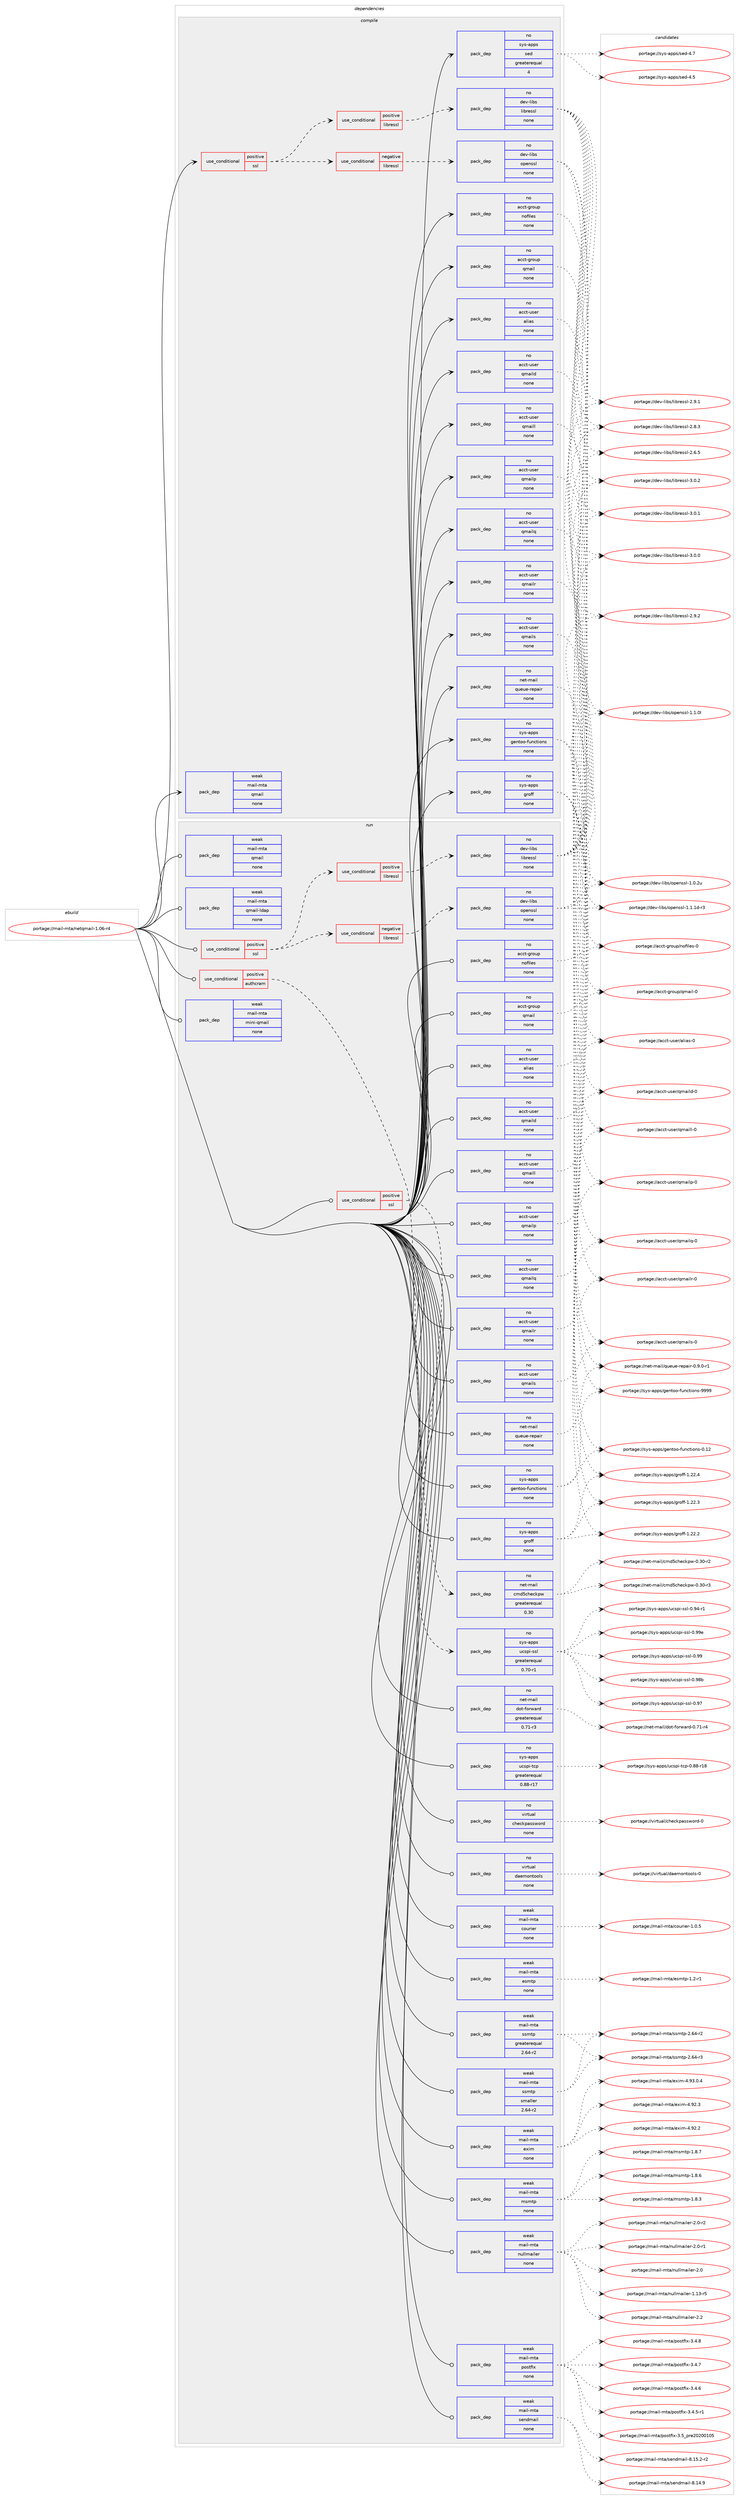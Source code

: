 digraph prolog {

# *************
# Graph options
# *************

newrank=true;
concentrate=true;
compound=true;
graph [rankdir=LR,fontname=Helvetica,fontsize=10,ranksep=1.5];#, ranksep=2.5, nodesep=0.2];
edge  [arrowhead=vee];
node  [fontname=Helvetica,fontsize=10];

# **********
# The ebuild
# **********

subgraph cluster_leftcol {
color=gray;
label=<<i>ebuild</i>>;
id [label="portage://mail-mta/netqmail-1.06-r4", color=red, width=4, href="../mail-mta/netqmail-1.06-r4.svg"];
}

# ****************
# The dependencies
# ****************

subgraph cluster_midcol {
color=gray;
label=<<i>dependencies</i>>;
subgraph cluster_compile {
fillcolor="#eeeeee";
style=filled;
label=<<i>compile</i>>;
subgraph cond52946 {
dependency231945 [label=<<TABLE BORDER="0" CELLBORDER="1" CELLSPACING="0" CELLPADDING="4"><TR><TD ROWSPAN="3" CELLPADDING="10">use_conditional</TD></TR><TR><TD>positive</TD></TR><TR><TD>ssl</TD></TR></TABLE>>, shape=none, color=red];
subgraph cond52947 {
dependency231946 [label=<<TABLE BORDER="0" CELLBORDER="1" CELLSPACING="0" CELLPADDING="4"><TR><TD ROWSPAN="3" CELLPADDING="10">use_conditional</TD></TR><TR><TD>negative</TD></TR><TR><TD>libressl</TD></TR></TABLE>>, shape=none, color=red];
subgraph pack175448 {
dependency231947 [label=<<TABLE BORDER="0" CELLBORDER="1" CELLSPACING="0" CELLPADDING="4" WIDTH="220"><TR><TD ROWSPAN="6" CELLPADDING="30">pack_dep</TD></TR><TR><TD WIDTH="110">no</TD></TR><TR><TD>dev-libs</TD></TR><TR><TD>openssl</TD></TR><TR><TD>none</TD></TR><TR><TD></TD></TR></TABLE>>, shape=none, color=blue];
}
dependency231946:e -> dependency231947:w [weight=20,style="dashed",arrowhead="vee"];
}
dependency231945:e -> dependency231946:w [weight=20,style="dashed",arrowhead="vee"];
subgraph cond52948 {
dependency231948 [label=<<TABLE BORDER="0" CELLBORDER="1" CELLSPACING="0" CELLPADDING="4"><TR><TD ROWSPAN="3" CELLPADDING="10">use_conditional</TD></TR><TR><TD>positive</TD></TR><TR><TD>libressl</TD></TR></TABLE>>, shape=none, color=red];
subgraph pack175449 {
dependency231949 [label=<<TABLE BORDER="0" CELLBORDER="1" CELLSPACING="0" CELLPADDING="4" WIDTH="220"><TR><TD ROWSPAN="6" CELLPADDING="30">pack_dep</TD></TR><TR><TD WIDTH="110">no</TD></TR><TR><TD>dev-libs</TD></TR><TR><TD>libressl</TD></TR><TR><TD>none</TD></TR><TR><TD></TD></TR></TABLE>>, shape=none, color=blue];
}
dependency231948:e -> dependency231949:w [weight=20,style="dashed",arrowhead="vee"];
}
dependency231945:e -> dependency231948:w [weight=20,style="dashed",arrowhead="vee"];
}
id:e -> dependency231945:w [weight=20,style="solid",arrowhead="vee"];
subgraph pack175450 {
dependency231950 [label=<<TABLE BORDER="0" CELLBORDER="1" CELLSPACING="0" CELLPADDING="4" WIDTH="220"><TR><TD ROWSPAN="6" CELLPADDING="30">pack_dep</TD></TR><TR><TD WIDTH="110">no</TD></TR><TR><TD>acct-group</TD></TR><TR><TD>nofiles</TD></TR><TR><TD>none</TD></TR><TR><TD></TD></TR></TABLE>>, shape=none, color=blue];
}
id:e -> dependency231950:w [weight=20,style="solid",arrowhead="vee"];
subgraph pack175451 {
dependency231951 [label=<<TABLE BORDER="0" CELLBORDER="1" CELLSPACING="0" CELLPADDING="4" WIDTH="220"><TR><TD ROWSPAN="6" CELLPADDING="30">pack_dep</TD></TR><TR><TD WIDTH="110">no</TD></TR><TR><TD>acct-group</TD></TR><TR><TD>qmail</TD></TR><TR><TD>none</TD></TR><TR><TD></TD></TR></TABLE>>, shape=none, color=blue];
}
id:e -> dependency231951:w [weight=20,style="solid",arrowhead="vee"];
subgraph pack175452 {
dependency231952 [label=<<TABLE BORDER="0" CELLBORDER="1" CELLSPACING="0" CELLPADDING="4" WIDTH="220"><TR><TD ROWSPAN="6" CELLPADDING="30">pack_dep</TD></TR><TR><TD WIDTH="110">no</TD></TR><TR><TD>acct-user</TD></TR><TR><TD>alias</TD></TR><TR><TD>none</TD></TR><TR><TD></TD></TR></TABLE>>, shape=none, color=blue];
}
id:e -> dependency231952:w [weight=20,style="solid",arrowhead="vee"];
subgraph pack175453 {
dependency231953 [label=<<TABLE BORDER="0" CELLBORDER="1" CELLSPACING="0" CELLPADDING="4" WIDTH="220"><TR><TD ROWSPAN="6" CELLPADDING="30">pack_dep</TD></TR><TR><TD WIDTH="110">no</TD></TR><TR><TD>acct-user</TD></TR><TR><TD>qmaild</TD></TR><TR><TD>none</TD></TR><TR><TD></TD></TR></TABLE>>, shape=none, color=blue];
}
id:e -> dependency231953:w [weight=20,style="solid",arrowhead="vee"];
subgraph pack175454 {
dependency231954 [label=<<TABLE BORDER="0" CELLBORDER="1" CELLSPACING="0" CELLPADDING="4" WIDTH="220"><TR><TD ROWSPAN="6" CELLPADDING="30">pack_dep</TD></TR><TR><TD WIDTH="110">no</TD></TR><TR><TD>acct-user</TD></TR><TR><TD>qmaill</TD></TR><TR><TD>none</TD></TR><TR><TD></TD></TR></TABLE>>, shape=none, color=blue];
}
id:e -> dependency231954:w [weight=20,style="solid",arrowhead="vee"];
subgraph pack175455 {
dependency231955 [label=<<TABLE BORDER="0" CELLBORDER="1" CELLSPACING="0" CELLPADDING="4" WIDTH="220"><TR><TD ROWSPAN="6" CELLPADDING="30">pack_dep</TD></TR><TR><TD WIDTH="110">no</TD></TR><TR><TD>acct-user</TD></TR><TR><TD>qmailp</TD></TR><TR><TD>none</TD></TR><TR><TD></TD></TR></TABLE>>, shape=none, color=blue];
}
id:e -> dependency231955:w [weight=20,style="solid",arrowhead="vee"];
subgraph pack175456 {
dependency231956 [label=<<TABLE BORDER="0" CELLBORDER="1" CELLSPACING="0" CELLPADDING="4" WIDTH="220"><TR><TD ROWSPAN="6" CELLPADDING="30">pack_dep</TD></TR><TR><TD WIDTH="110">no</TD></TR><TR><TD>acct-user</TD></TR><TR><TD>qmailq</TD></TR><TR><TD>none</TD></TR><TR><TD></TD></TR></TABLE>>, shape=none, color=blue];
}
id:e -> dependency231956:w [weight=20,style="solid",arrowhead="vee"];
subgraph pack175457 {
dependency231957 [label=<<TABLE BORDER="0" CELLBORDER="1" CELLSPACING="0" CELLPADDING="4" WIDTH="220"><TR><TD ROWSPAN="6" CELLPADDING="30">pack_dep</TD></TR><TR><TD WIDTH="110">no</TD></TR><TR><TD>acct-user</TD></TR><TR><TD>qmailr</TD></TR><TR><TD>none</TD></TR><TR><TD></TD></TR></TABLE>>, shape=none, color=blue];
}
id:e -> dependency231957:w [weight=20,style="solid",arrowhead="vee"];
subgraph pack175458 {
dependency231958 [label=<<TABLE BORDER="0" CELLBORDER="1" CELLSPACING="0" CELLPADDING="4" WIDTH="220"><TR><TD ROWSPAN="6" CELLPADDING="30">pack_dep</TD></TR><TR><TD WIDTH="110">no</TD></TR><TR><TD>acct-user</TD></TR><TR><TD>qmails</TD></TR><TR><TD>none</TD></TR><TR><TD></TD></TR></TABLE>>, shape=none, color=blue];
}
id:e -> dependency231958:w [weight=20,style="solid",arrowhead="vee"];
subgraph pack175459 {
dependency231959 [label=<<TABLE BORDER="0" CELLBORDER="1" CELLSPACING="0" CELLPADDING="4" WIDTH="220"><TR><TD ROWSPAN="6" CELLPADDING="30">pack_dep</TD></TR><TR><TD WIDTH="110">no</TD></TR><TR><TD>net-mail</TD></TR><TR><TD>queue-repair</TD></TR><TR><TD>none</TD></TR><TR><TD></TD></TR></TABLE>>, shape=none, color=blue];
}
id:e -> dependency231959:w [weight=20,style="solid",arrowhead="vee"];
subgraph pack175460 {
dependency231960 [label=<<TABLE BORDER="0" CELLBORDER="1" CELLSPACING="0" CELLPADDING="4" WIDTH="220"><TR><TD ROWSPAN="6" CELLPADDING="30">pack_dep</TD></TR><TR><TD WIDTH="110">no</TD></TR><TR><TD>sys-apps</TD></TR><TR><TD>gentoo-functions</TD></TR><TR><TD>none</TD></TR><TR><TD></TD></TR></TABLE>>, shape=none, color=blue];
}
id:e -> dependency231960:w [weight=20,style="solid",arrowhead="vee"];
subgraph pack175461 {
dependency231961 [label=<<TABLE BORDER="0" CELLBORDER="1" CELLSPACING="0" CELLPADDING="4" WIDTH="220"><TR><TD ROWSPAN="6" CELLPADDING="30">pack_dep</TD></TR><TR><TD WIDTH="110">no</TD></TR><TR><TD>sys-apps</TD></TR><TR><TD>groff</TD></TR><TR><TD>none</TD></TR><TR><TD></TD></TR></TABLE>>, shape=none, color=blue];
}
id:e -> dependency231961:w [weight=20,style="solid",arrowhead="vee"];
subgraph pack175462 {
dependency231962 [label=<<TABLE BORDER="0" CELLBORDER="1" CELLSPACING="0" CELLPADDING="4" WIDTH="220"><TR><TD ROWSPAN="6" CELLPADDING="30">pack_dep</TD></TR><TR><TD WIDTH="110">no</TD></TR><TR><TD>sys-apps</TD></TR><TR><TD>sed</TD></TR><TR><TD>greaterequal</TD></TR><TR><TD>4</TD></TR></TABLE>>, shape=none, color=blue];
}
id:e -> dependency231962:w [weight=20,style="solid",arrowhead="vee"];
subgraph pack175463 {
dependency231963 [label=<<TABLE BORDER="0" CELLBORDER="1" CELLSPACING="0" CELLPADDING="4" WIDTH="220"><TR><TD ROWSPAN="6" CELLPADDING="30">pack_dep</TD></TR><TR><TD WIDTH="110">weak</TD></TR><TR><TD>mail-mta</TD></TR><TR><TD>qmail</TD></TR><TR><TD>none</TD></TR><TR><TD></TD></TR></TABLE>>, shape=none, color=blue];
}
id:e -> dependency231963:w [weight=20,style="solid",arrowhead="vee"];
}
subgraph cluster_compileandrun {
fillcolor="#eeeeee";
style=filled;
label=<<i>compile and run</i>>;
}
subgraph cluster_run {
fillcolor="#eeeeee";
style=filled;
label=<<i>run</i>>;
subgraph cond52949 {
dependency231964 [label=<<TABLE BORDER="0" CELLBORDER="1" CELLSPACING="0" CELLPADDING="4"><TR><TD ROWSPAN="3" CELLPADDING="10">use_conditional</TD></TR><TR><TD>positive</TD></TR><TR><TD>authcram</TD></TR></TABLE>>, shape=none, color=red];
subgraph pack175464 {
dependency231965 [label=<<TABLE BORDER="0" CELLBORDER="1" CELLSPACING="0" CELLPADDING="4" WIDTH="220"><TR><TD ROWSPAN="6" CELLPADDING="30">pack_dep</TD></TR><TR><TD WIDTH="110">no</TD></TR><TR><TD>net-mail</TD></TR><TR><TD>cmd5checkpw</TD></TR><TR><TD>greaterequal</TD></TR><TR><TD>0.30</TD></TR></TABLE>>, shape=none, color=blue];
}
dependency231964:e -> dependency231965:w [weight=20,style="dashed",arrowhead="vee"];
}
id:e -> dependency231964:w [weight=20,style="solid",arrowhead="odot"];
subgraph cond52950 {
dependency231966 [label=<<TABLE BORDER="0" CELLBORDER="1" CELLSPACING="0" CELLPADDING="4"><TR><TD ROWSPAN="3" CELLPADDING="10">use_conditional</TD></TR><TR><TD>positive</TD></TR><TR><TD>ssl</TD></TR></TABLE>>, shape=none, color=red];
subgraph cond52951 {
dependency231967 [label=<<TABLE BORDER="0" CELLBORDER="1" CELLSPACING="0" CELLPADDING="4"><TR><TD ROWSPAN="3" CELLPADDING="10">use_conditional</TD></TR><TR><TD>negative</TD></TR><TR><TD>libressl</TD></TR></TABLE>>, shape=none, color=red];
subgraph pack175465 {
dependency231968 [label=<<TABLE BORDER="0" CELLBORDER="1" CELLSPACING="0" CELLPADDING="4" WIDTH="220"><TR><TD ROWSPAN="6" CELLPADDING="30">pack_dep</TD></TR><TR><TD WIDTH="110">no</TD></TR><TR><TD>dev-libs</TD></TR><TR><TD>openssl</TD></TR><TR><TD>none</TD></TR><TR><TD></TD></TR></TABLE>>, shape=none, color=blue];
}
dependency231967:e -> dependency231968:w [weight=20,style="dashed",arrowhead="vee"];
}
dependency231966:e -> dependency231967:w [weight=20,style="dashed",arrowhead="vee"];
subgraph cond52952 {
dependency231969 [label=<<TABLE BORDER="0" CELLBORDER="1" CELLSPACING="0" CELLPADDING="4"><TR><TD ROWSPAN="3" CELLPADDING="10">use_conditional</TD></TR><TR><TD>positive</TD></TR><TR><TD>libressl</TD></TR></TABLE>>, shape=none, color=red];
subgraph pack175466 {
dependency231970 [label=<<TABLE BORDER="0" CELLBORDER="1" CELLSPACING="0" CELLPADDING="4" WIDTH="220"><TR><TD ROWSPAN="6" CELLPADDING="30">pack_dep</TD></TR><TR><TD WIDTH="110">no</TD></TR><TR><TD>dev-libs</TD></TR><TR><TD>libressl</TD></TR><TR><TD>none</TD></TR><TR><TD></TD></TR></TABLE>>, shape=none, color=blue];
}
dependency231969:e -> dependency231970:w [weight=20,style="dashed",arrowhead="vee"];
}
dependency231966:e -> dependency231969:w [weight=20,style="dashed",arrowhead="vee"];
}
id:e -> dependency231966:w [weight=20,style="solid",arrowhead="odot"];
subgraph cond52953 {
dependency231971 [label=<<TABLE BORDER="0" CELLBORDER="1" CELLSPACING="0" CELLPADDING="4"><TR><TD ROWSPAN="3" CELLPADDING="10">use_conditional</TD></TR><TR><TD>positive</TD></TR><TR><TD>ssl</TD></TR></TABLE>>, shape=none, color=red];
subgraph pack175467 {
dependency231972 [label=<<TABLE BORDER="0" CELLBORDER="1" CELLSPACING="0" CELLPADDING="4" WIDTH="220"><TR><TD ROWSPAN="6" CELLPADDING="30">pack_dep</TD></TR><TR><TD WIDTH="110">no</TD></TR><TR><TD>sys-apps</TD></TR><TR><TD>ucspi-ssl</TD></TR><TR><TD>greaterequal</TD></TR><TR><TD>0.70-r1</TD></TR></TABLE>>, shape=none, color=blue];
}
dependency231971:e -> dependency231972:w [weight=20,style="dashed",arrowhead="vee"];
}
id:e -> dependency231971:w [weight=20,style="solid",arrowhead="odot"];
subgraph pack175468 {
dependency231973 [label=<<TABLE BORDER="0" CELLBORDER="1" CELLSPACING="0" CELLPADDING="4" WIDTH="220"><TR><TD ROWSPAN="6" CELLPADDING="30">pack_dep</TD></TR><TR><TD WIDTH="110">no</TD></TR><TR><TD>acct-group</TD></TR><TR><TD>nofiles</TD></TR><TR><TD>none</TD></TR><TR><TD></TD></TR></TABLE>>, shape=none, color=blue];
}
id:e -> dependency231973:w [weight=20,style="solid",arrowhead="odot"];
subgraph pack175469 {
dependency231974 [label=<<TABLE BORDER="0" CELLBORDER="1" CELLSPACING="0" CELLPADDING="4" WIDTH="220"><TR><TD ROWSPAN="6" CELLPADDING="30">pack_dep</TD></TR><TR><TD WIDTH="110">no</TD></TR><TR><TD>acct-group</TD></TR><TR><TD>qmail</TD></TR><TR><TD>none</TD></TR><TR><TD></TD></TR></TABLE>>, shape=none, color=blue];
}
id:e -> dependency231974:w [weight=20,style="solid",arrowhead="odot"];
subgraph pack175470 {
dependency231975 [label=<<TABLE BORDER="0" CELLBORDER="1" CELLSPACING="0" CELLPADDING="4" WIDTH="220"><TR><TD ROWSPAN="6" CELLPADDING="30">pack_dep</TD></TR><TR><TD WIDTH="110">no</TD></TR><TR><TD>acct-user</TD></TR><TR><TD>alias</TD></TR><TR><TD>none</TD></TR><TR><TD></TD></TR></TABLE>>, shape=none, color=blue];
}
id:e -> dependency231975:w [weight=20,style="solid",arrowhead="odot"];
subgraph pack175471 {
dependency231976 [label=<<TABLE BORDER="0" CELLBORDER="1" CELLSPACING="0" CELLPADDING="4" WIDTH="220"><TR><TD ROWSPAN="6" CELLPADDING="30">pack_dep</TD></TR><TR><TD WIDTH="110">no</TD></TR><TR><TD>acct-user</TD></TR><TR><TD>qmaild</TD></TR><TR><TD>none</TD></TR><TR><TD></TD></TR></TABLE>>, shape=none, color=blue];
}
id:e -> dependency231976:w [weight=20,style="solid",arrowhead="odot"];
subgraph pack175472 {
dependency231977 [label=<<TABLE BORDER="0" CELLBORDER="1" CELLSPACING="0" CELLPADDING="4" WIDTH="220"><TR><TD ROWSPAN="6" CELLPADDING="30">pack_dep</TD></TR><TR><TD WIDTH="110">no</TD></TR><TR><TD>acct-user</TD></TR><TR><TD>qmaill</TD></TR><TR><TD>none</TD></TR><TR><TD></TD></TR></TABLE>>, shape=none, color=blue];
}
id:e -> dependency231977:w [weight=20,style="solid",arrowhead="odot"];
subgraph pack175473 {
dependency231978 [label=<<TABLE BORDER="0" CELLBORDER="1" CELLSPACING="0" CELLPADDING="4" WIDTH="220"><TR><TD ROWSPAN="6" CELLPADDING="30">pack_dep</TD></TR><TR><TD WIDTH="110">no</TD></TR><TR><TD>acct-user</TD></TR><TR><TD>qmailp</TD></TR><TR><TD>none</TD></TR><TR><TD></TD></TR></TABLE>>, shape=none, color=blue];
}
id:e -> dependency231978:w [weight=20,style="solid",arrowhead="odot"];
subgraph pack175474 {
dependency231979 [label=<<TABLE BORDER="0" CELLBORDER="1" CELLSPACING="0" CELLPADDING="4" WIDTH="220"><TR><TD ROWSPAN="6" CELLPADDING="30">pack_dep</TD></TR><TR><TD WIDTH="110">no</TD></TR><TR><TD>acct-user</TD></TR><TR><TD>qmailq</TD></TR><TR><TD>none</TD></TR><TR><TD></TD></TR></TABLE>>, shape=none, color=blue];
}
id:e -> dependency231979:w [weight=20,style="solid",arrowhead="odot"];
subgraph pack175475 {
dependency231980 [label=<<TABLE BORDER="0" CELLBORDER="1" CELLSPACING="0" CELLPADDING="4" WIDTH="220"><TR><TD ROWSPAN="6" CELLPADDING="30">pack_dep</TD></TR><TR><TD WIDTH="110">no</TD></TR><TR><TD>acct-user</TD></TR><TR><TD>qmailr</TD></TR><TR><TD>none</TD></TR><TR><TD></TD></TR></TABLE>>, shape=none, color=blue];
}
id:e -> dependency231980:w [weight=20,style="solid",arrowhead="odot"];
subgraph pack175476 {
dependency231981 [label=<<TABLE BORDER="0" CELLBORDER="1" CELLSPACING="0" CELLPADDING="4" WIDTH="220"><TR><TD ROWSPAN="6" CELLPADDING="30">pack_dep</TD></TR><TR><TD WIDTH="110">no</TD></TR><TR><TD>acct-user</TD></TR><TR><TD>qmails</TD></TR><TR><TD>none</TD></TR><TR><TD></TD></TR></TABLE>>, shape=none, color=blue];
}
id:e -> dependency231981:w [weight=20,style="solid",arrowhead="odot"];
subgraph pack175477 {
dependency231982 [label=<<TABLE BORDER="0" CELLBORDER="1" CELLSPACING="0" CELLPADDING="4" WIDTH="220"><TR><TD ROWSPAN="6" CELLPADDING="30">pack_dep</TD></TR><TR><TD WIDTH="110">no</TD></TR><TR><TD>net-mail</TD></TR><TR><TD>dot-forward</TD></TR><TR><TD>greaterequal</TD></TR><TR><TD>0.71-r3</TD></TR></TABLE>>, shape=none, color=blue];
}
id:e -> dependency231982:w [weight=20,style="solid",arrowhead="odot"];
subgraph pack175478 {
dependency231983 [label=<<TABLE BORDER="0" CELLBORDER="1" CELLSPACING="0" CELLPADDING="4" WIDTH="220"><TR><TD ROWSPAN="6" CELLPADDING="30">pack_dep</TD></TR><TR><TD WIDTH="110">no</TD></TR><TR><TD>net-mail</TD></TR><TR><TD>queue-repair</TD></TR><TR><TD>none</TD></TR><TR><TD></TD></TR></TABLE>>, shape=none, color=blue];
}
id:e -> dependency231983:w [weight=20,style="solid",arrowhead="odot"];
subgraph pack175479 {
dependency231984 [label=<<TABLE BORDER="0" CELLBORDER="1" CELLSPACING="0" CELLPADDING="4" WIDTH="220"><TR><TD ROWSPAN="6" CELLPADDING="30">pack_dep</TD></TR><TR><TD WIDTH="110">no</TD></TR><TR><TD>sys-apps</TD></TR><TR><TD>gentoo-functions</TD></TR><TR><TD>none</TD></TR><TR><TD></TD></TR></TABLE>>, shape=none, color=blue];
}
id:e -> dependency231984:w [weight=20,style="solid",arrowhead="odot"];
subgraph pack175480 {
dependency231985 [label=<<TABLE BORDER="0" CELLBORDER="1" CELLSPACING="0" CELLPADDING="4" WIDTH="220"><TR><TD ROWSPAN="6" CELLPADDING="30">pack_dep</TD></TR><TR><TD WIDTH="110">no</TD></TR><TR><TD>sys-apps</TD></TR><TR><TD>groff</TD></TR><TR><TD>none</TD></TR><TR><TD></TD></TR></TABLE>>, shape=none, color=blue];
}
id:e -> dependency231985:w [weight=20,style="solid",arrowhead="odot"];
subgraph pack175481 {
dependency231986 [label=<<TABLE BORDER="0" CELLBORDER="1" CELLSPACING="0" CELLPADDING="4" WIDTH="220"><TR><TD ROWSPAN="6" CELLPADDING="30">pack_dep</TD></TR><TR><TD WIDTH="110">no</TD></TR><TR><TD>sys-apps</TD></TR><TR><TD>ucspi-tcp</TD></TR><TR><TD>greaterequal</TD></TR><TR><TD>0.88-r17</TD></TR></TABLE>>, shape=none, color=blue];
}
id:e -> dependency231986:w [weight=20,style="solid",arrowhead="odot"];
subgraph pack175482 {
dependency231987 [label=<<TABLE BORDER="0" CELLBORDER="1" CELLSPACING="0" CELLPADDING="4" WIDTH="220"><TR><TD ROWSPAN="6" CELLPADDING="30">pack_dep</TD></TR><TR><TD WIDTH="110">no</TD></TR><TR><TD>virtual</TD></TR><TR><TD>checkpassword</TD></TR><TR><TD>none</TD></TR><TR><TD></TD></TR></TABLE>>, shape=none, color=blue];
}
id:e -> dependency231987:w [weight=20,style="solid",arrowhead="odot"];
subgraph pack175483 {
dependency231988 [label=<<TABLE BORDER="0" CELLBORDER="1" CELLSPACING="0" CELLPADDING="4" WIDTH="220"><TR><TD ROWSPAN="6" CELLPADDING="30">pack_dep</TD></TR><TR><TD WIDTH="110">no</TD></TR><TR><TD>virtual</TD></TR><TR><TD>daemontools</TD></TR><TR><TD>none</TD></TR><TR><TD></TD></TR></TABLE>>, shape=none, color=blue];
}
id:e -> dependency231988:w [weight=20,style="solid",arrowhead="odot"];
subgraph pack175484 {
dependency231989 [label=<<TABLE BORDER="0" CELLBORDER="1" CELLSPACING="0" CELLPADDING="4" WIDTH="220"><TR><TD ROWSPAN="6" CELLPADDING="30">pack_dep</TD></TR><TR><TD WIDTH="110">weak</TD></TR><TR><TD>mail-mta</TD></TR><TR><TD>courier</TD></TR><TR><TD>none</TD></TR><TR><TD></TD></TR></TABLE>>, shape=none, color=blue];
}
id:e -> dependency231989:w [weight=20,style="solid",arrowhead="odot"];
subgraph pack175485 {
dependency231990 [label=<<TABLE BORDER="0" CELLBORDER="1" CELLSPACING="0" CELLPADDING="4" WIDTH="220"><TR><TD ROWSPAN="6" CELLPADDING="30">pack_dep</TD></TR><TR><TD WIDTH="110">weak</TD></TR><TR><TD>mail-mta</TD></TR><TR><TD>esmtp</TD></TR><TR><TD>none</TD></TR><TR><TD></TD></TR></TABLE>>, shape=none, color=blue];
}
id:e -> dependency231990:w [weight=20,style="solid",arrowhead="odot"];
subgraph pack175486 {
dependency231991 [label=<<TABLE BORDER="0" CELLBORDER="1" CELLSPACING="0" CELLPADDING="4" WIDTH="220"><TR><TD ROWSPAN="6" CELLPADDING="30">pack_dep</TD></TR><TR><TD WIDTH="110">weak</TD></TR><TR><TD>mail-mta</TD></TR><TR><TD>exim</TD></TR><TR><TD>none</TD></TR><TR><TD></TD></TR></TABLE>>, shape=none, color=blue];
}
id:e -> dependency231991:w [weight=20,style="solid",arrowhead="odot"];
subgraph pack175487 {
dependency231992 [label=<<TABLE BORDER="0" CELLBORDER="1" CELLSPACING="0" CELLPADDING="4" WIDTH="220"><TR><TD ROWSPAN="6" CELLPADDING="30">pack_dep</TD></TR><TR><TD WIDTH="110">weak</TD></TR><TR><TD>mail-mta</TD></TR><TR><TD>mini-qmail</TD></TR><TR><TD>none</TD></TR><TR><TD></TD></TR></TABLE>>, shape=none, color=blue];
}
id:e -> dependency231992:w [weight=20,style="solid",arrowhead="odot"];
subgraph pack175488 {
dependency231993 [label=<<TABLE BORDER="0" CELLBORDER="1" CELLSPACING="0" CELLPADDING="4" WIDTH="220"><TR><TD ROWSPAN="6" CELLPADDING="30">pack_dep</TD></TR><TR><TD WIDTH="110">weak</TD></TR><TR><TD>mail-mta</TD></TR><TR><TD>msmtp</TD></TR><TR><TD>none</TD></TR><TR><TD></TD></TR></TABLE>>, shape=none, color=blue];
}
id:e -> dependency231993:w [weight=20,style="solid",arrowhead="odot"];
subgraph pack175489 {
dependency231994 [label=<<TABLE BORDER="0" CELLBORDER="1" CELLSPACING="0" CELLPADDING="4" WIDTH="220"><TR><TD ROWSPAN="6" CELLPADDING="30">pack_dep</TD></TR><TR><TD WIDTH="110">weak</TD></TR><TR><TD>mail-mta</TD></TR><TR><TD>nullmailer</TD></TR><TR><TD>none</TD></TR><TR><TD></TD></TR></TABLE>>, shape=none, color=blue];
}
id:e -> dependency231994:w [weight=20,style="solid",arrowhead="odot"];
subgraph pack175490 {
dependency231995 [label=<<TABLE BORDER="0" CELLBORDER="1" CELLSPACING="0" CELLPADDING="4" WIDTH="220"><TR><TD ROWSPAN="6" CELLPADDING="30">pack_dep</TD></TR><TR><TD WIDTH="110">weak</TD></TR><TR><TD>mail-mta</TD></TR><TR><TD>postfix</TD></TR><TR><TD>none</TD></TR><TR><TD></TD></TR></TABLE>>, shape=none, color=blue];
}
id:e -> dependency231995:w [weight=20,style="solid",arrowhead="odot"];
subgraph pack175491 {
dependency231996 [label=<<TABLE BORDER="0" CELLBORDER="1" CELLSPACING="0" CELLPADDING="4" WIDTH="220"><TR><TD ROWSPAN="6" CELLPADDING="30">pack_dep</TD></TR><TR><TD WIDTH="110">weak</TD></TR><TR><TD>mail-mta</TD></TR><TR><TD>qmail</TD></TR><TR><TD>none</TD></TR><TR><TD></TD></TR></TABLE>>, shape=none, color=blue];
}
id:e -> dependency231996:w [weight=20,style="solid",arrowhead="odot"];
subgraph pack175492 {
dependency231997 [label=<<TABLE BORDER="0" CELLBORDER="1" CELLSPACING="0" CELLPADDING="4" WIDTH="220"><TR><TD ROWSPAN="6" CELLPADDING="30">pack_dep</TD></TR><TR><TD WIDTH="110">weak</TD></TR><TR><TD>mail-mta</TD></TR><TR><TD>qmail-ldap</TD></TR><TR><TD>none</TD></TR><TR><TD></TD></TR></TABLE>>, shape=none, color=blue];
}
id:e -> dependency231997:w [weight=20,style="solid",arrowhead="odot"];
subgraph pack175493 {
dependency231998 [label=<<TABLE BORDER="0" CELLBORDER="1" CELLSPACING="0" CELLPADDING="4" WIDTH="220"><TR><TD ROWSPAN="6" CELLPADDING="30">pack_dep</TD></TR><TR><TD WIDTH="110">weak</TD></TR><TR><TD>mail-mta</TD></TR><TR><TD>sendmail</TD></TR><TR><TD>none</TD></TR><TR><TD></TD></TR></TABLE>>, shape=none, color=blue];
}
id:e -> dependency231998:w [weight=20,style="solid",arrowhead="odot"];
subgraph pack175494 {
dependency231999 [label=<<TABLE BORDER="0" CELLBORDER="1" CELLSPACING="0" CELLPADDING="4" WIDTH="220"><TR><TD ROWSPAN="6" CELLPADDING="30">pack_dep</TD></TR><TR><TD WIDTH="110">weak</TD></TR><TR><TD>mail-mta</TD></TR><TR><TD>ssmtp</TD></TR><TR><TD>greaterequal</TD></TR><TR><TD>2.64-r2</TD></TR></TABLE>>, shape=none, color=blue];
}
id:e -> dependency231999:w [weight=20,style="solid",arrowhead="odot"];
subgraph pack175495 {
dependency232000 [label=<<TABLE BORDER="0" CELLBORDER="1" CELLSPACING="0" CELLPADDING="4" WIDTH="220"><TR><TD ROWSPAN="6" CELLPADDING="30">pack_dep</TD></TR><TR><TD WIDTH="110">weak</TD></TR><TR><TD>mail-mta</TD></TR><TR><TD>ssmtp</TD></TR><TR><TD>smaller</TD></TR><TR><TD>2.64-r2</TD></TR></TABLE>>, shape=none, color=blue];
}
id:e -> dependency232000:w [weight=20,style="solid",arrowhead="odot"];
}
}

# **************
# The candidates
# **************

subgraph cluster_choices {
rank=same;
color=gray;
label=<<i>candidates</i>>;

subgraph choice175448 {
color=black;
nodesep=1;
choice1001011184510810598115471111121011101151151084549464946491004511451 [label="portage://dev-libs/openssl-1.1.1d-r3", color=red, width=4,href="../dev-libs/openssl-1.1.1d-r3.svg"];
choice100101118451081059811547111112101110115115108454946494648108 [label="portage://dev-libs/openssl-1.1.0l", color=red, width=4,href="../dev-libs/openssl-1.1.0l.svg"];
choice100101118451081059811547111112101110115115108454946484650117 [label="portage://dev-libs/openssl-1.0.2u", color=red, width=4,href="../dev-libs/openssl-1.0.2u.svg"];
dependency231947:e -> choice1001011184510810598115471111121011101151151084549464946491004511451:w [style=dotted,weight="100"];
dependency231947:e -> choice100101118451081059811547111112101110115115108454946494648108:w [style=dotted,weight="100"];
dependency231947:e -> choice100101118451081059811547111112101110115115108454946484650117:w [style=dotted,weight="100"];
}
subgraph choice175449 {
color=black;
nodesep=1;
choice10010111845108105981154710810598114101115115108455146484650 [label="portage://dev-libs/libressl-3.0.2", color=red, width=4,href="../dev-libs/libressl-3.0.2.svg"];
choice10010111845108105981154710810598114101115115108455146484649 [label="portage://dev-libs/libressl-3.0.1", color=red, width=4,href="../dev-libs/libressl-3.0.1.svg"];
choice10010111845108105981154710810598114101115115108455146484648 [label="portage://dev-libs/libressl-3.0.0", color=red, width=4,href="../dev-libs/libressl-3.0.0.svg"];
choice10010111845108105981154710810598114101115115108455046574650 [label="portage://dev-libs/libressl-2.9.2", color=red, width=4,href="../dev-libs/libressl-2.9.2.svg"];
choice10010111845108105981154710810598114101115115108455046574649 [label="portage://dev-libs/libressl-2.9.1", color=red, width=4,href="../dev-libs/libressl-2.9.1.svg"];
choice10010111845108105981154710810598114101115115108455046564651 [label="portage://dev-libs/libressl-2.8.3", color=red, width=4,href="../dev-libs/libressl-2.8.3.svg"];
choice10010111845108105981154710810598114101115115108455046544653 [label="portage://dev-libs/libressl-2.6.5", color=red, width=4,href="../dev-libs/libressl-2.6.5.svg"];
dependency231949:e -> choice10010111845108105981154710810598114101115115108455146484650:w [style=dotted,weight="100"];
dependency231949:e -> choice10010111845108105981154710810598114101115115108455146484649:w [style=dotted,weight="100"];
dependency231949:e -> choice10010111845108105981154710810598114101115115108455146484648:w [style=dotted,weight="100"];
dependency231949:e -> choice10010111845108105981154710810598114101115115108455046574650:w [style=dotted,weight="100"];
dependency231949:e -> choice10010111845108105981154710810598114101115115108455046574649:w [style=dotted,weight="100"];
dependency231949:e -> choice10010111845108105981154710810598114101115115108455046564651:w [style=dotted,weight="100"];
dependency231949:e -> choice10010111845108105981154710810598114101115115108455046544653:w [style=dotted,weight="100"];
}
subgraph choice175450 {
color=black;
nodesep=1;
choice97999911645103114111117112471101111021051081011154548 [label="portage://acct-group/nofiles-0", color=red, width=4,href="../acct-group/nofiles-0.svg"];
dependency231950:e -> choice97999911645103114111117112471101111021051081011154548:w [style=dotted,weight="100"];
}
subgraph choice175451 {
color=black;
nodesep=1;
choice9799991164510311411111711247113109971051084548 [label="portage://acct-group/qmail-0", color=red, width=4,href="../acct-group/qmail-0.svg"];
dependency231951:e -> choice9799991164510311411111711247113109971051084548:w [style=dotted,weight="100"];
}
subgraph choice175452 {
color=black;
nodesep=1;
choice979999116451171151011144797108105971154548 [label="portage://acct-user/alias-0", color=red, width=4,href="../acct-user/alias-0.svg"];
dependency231952:e -> choice979999116451171151011144797108105971154548:w [style=dotted,weight="100"];
}
subgraph choice175453 {
color=black;
nodesep=1;
choice9799991164511711510111447113109971051081004548 [label="portage://acct-user/qmaild-0", color=red, width=4,href="../acct-user/qmaild-0.svg"];
dependency231953:e -> choice9799991164511711510111447113109971051081004548:w [style=dotted,weight="100"];
}
subgraph choice175454 {
color=black;
nodesep=1;
choice9799991164511711510111447113109971051081084548 [label="portage://acct-user/qmaill-0", color=red, width=4,href="../acct-user/qmaill-0.svg"];
dependency231954:e -> choice9799991164511711510111447113109971051081084548:w [style=dotted,weight="100"];
}
subgraph choice175455 {
color=black;
nodesep=1;
choice9799991164511711510111447113109971051081124548 [label="portage://acct-user/qmailp-0", color=red, width=4,href="../acct-user/qmailp-0.svg"];
dependency231955:e -> choice9799991164511711510111447113109971051081124548:w [style=dotted,weight="100"];
}
subgraph choice175456 {
color=black;
nodesep=1;
choice9799991164511711510111447113109971051081134548 [label="portage://acct-user/qmailq-0", color=red, width=4,href="../acct-user/qmailq-0.svg"];
dependency231956:e -> choice9799991164511711510111447113109971051081134548:w [style=dotted,weight="100"];
}
subgraph choice175457 {
color=black;
nodesep=1;
choice9799991164511711510111447113109971051081144548 [label="portage://acct-user/qmailr-0", color=red, width=4,href="../acct-user/qmailr-0.svg"];
dependency231957:e -> choice9799991164511711510111447113109971051081144548:w [style=dotted,weight="100"];
}
subgraph choice175458 {
color=black;
nodesep=1;
choice9799991164511711510111447113109971051081154548 [label="portage://acct-user/qmails-0", color=red, width=4,href="../acct-user/qmails-0.svg"];
dependency231958:e -> choice9799991164511711510111447113109971051081154548:w [style=dotted,weight="100"];
}
subgraph choice175459 {
color=black;
nodesep=1;
choice11010111645109971051084711311710111710145114101112971051144548465746484511449 [label="portage://net-mail/queue-repair-0.9.0-r1", color=red, width=4,href="../net-mail/queue-repair-0.9.0-r1.svg"];
dependency231959:e -> choice11010111645109971051084711311710111710145114101112971051144548465746484511449:w [style=dotted,weight="100"];
}
subgraph choice175460 {
color=black;
nodesep=1;
choice11512111545971121121154710310111011611111145102117110991161051111101154557575757 [label="portage://sys-apps/gentoo-functions-9999", color=red, width=4,href="../sys-apps/gentoo-functions-9999.svg"];
choice11512111545971121121154710310111011611111145102117110991161051111101154548464950 [label="portage://sys-apps/gentoo-functions-0.12", color=red, width=4,href="../sys-apps/gentoo-functions-0.12.svg"];
dependency231960:e -> choice11512111545971121121154710310111011611111145102117110991161051111101154557575757:w [style=dotted,weight="100"];
dependency231960:e -> choice11512111545971121121154710310111011611111145102117110991161051111101154548464950:w [style=dotted,weight="100"];
}
subgraph choice175461 {
color=black;
nodesep=1;
choice11512111545971121121154710311411110210245494650504652 [label="portage://sys-apps/groff-1.22.4", color=red, width=4,href="../sys-apps/groff-1.22.4.svg"];
choice11512111545971121121154710311411110210245494650504651 [label="portage://sys-apps/groff-1.22.3", color=red, width=4,href="../sys-apps/groff-1.22.3.svg"];
choice11512111545971121121154710311411110210245494650504650 [label="portage://sys-apps/groff-1.22.2", color=red, width=4,href="../sys-apps/groff-1.22.2.svg"];
dependency231961:e -> choice11512111545971121121154710311411110210245494650504652:w [style=dotted,weight="100"];
dependency231961:e -> choice11512111545971121121154710311411110210245494650504651:w [style=dotted,weight="100"];
dependency231961:e -> choice11512111545971121121154710311411110210245494650504650:w [style=dotted,weight="100"];
}
subgraph choice175462 {
color=black;
nodesep=1;
choice11512111545971121121154711510110045524655 [label="portage://sys-apps/sed-4.7", color=red, width=4,href="../sys-apps/sed-4.7.svg"];
choice11512111545971121121154711510110045524653 [label="portage://sys-apps/sed-4.5", color=red, width=4,href="../sys-apps/sed-4.5.svg"];
dependency231962:e -> choice11512111545971121121154711510110045524655:w [style=dotted,weight="100"];
dependency231962:e -> choice11512111545971121121154711510110045524653:w [style=dotted,weight="100"];
}
subgraph choice175463 {
color=black;
nodesep=1;
}
subgraph choice175464 {
color=black;
nodesep=1;
choice1101011164510997105108479910910053991041019910711211945484651484511451 [label="portage://net-mail/cmd5checkpw-0.30-r3", color=red, width=4,href="../net-mail/cmd5checkpw-0.30-r3.svg"];
choice1101011164510997105108479910910053991041019910711211945484651484511450 [label="portage://net-mail/cmd5checkpw-0.30-r2", color=red, width=4,href="../net-mail/cmd5checkpw-0.30-r2.svg"];
dependency231965:e -> choice1101011164510997105108479910910053991041019910711211945484651484511451:w [style=dotted,weight="100"];
dependency231965:e -> choice1101011164510997105108479910910053991041019910711211945484651484511450:w [style=dotted,weight="100"];
}
subgraph choice175465 {
color=black;
nodesep=1;
choice1001011184510810598115471111121011101151151084549464946491004511451 [label="portage://dev-libs/openssl-1.1.1d-r3", color=red, width=4,href="../dev-libs/openssl-1.1.1d-r3.svg"];
choice100101118451081059811547111112101110115115108454946494648108 [label="portage://dev-libs/openssl-1.1.0l", color=red, width=4,href="../dev-libs/openssl-1.1.0l.svg"];
choice100101118451081059811547111112101110115115108454946484650117 [label="portage://dev-libs/openssl-1.0.2u", color=red, width=4,href="../dev-libs/openssl-1.0.2u.svg"];
dependency231968:e -> choice1001011184510810598115471111121011101151151084549464946491004511451:w [style=dotted,weight="100"];
dependency231968:e -> choice100101118451081059811547111112101110115115108454946494648108:w [style=dotted,weight="100"];
dependency231968:e -> choice100101118451081059811547111112101110115115108454946484650117:w [style=dotted,weight="100"];
}
subgraph choice175466 {
color=black;
nodesep=1;
choice10010111845108105981154710810598114101115115108455146484650 [label="portage://dev-libs/libressl-3.0.2", color=red, width=4,href="../dev-libs/libressl-3.0.2.svg"];
choice10010111845108105981154710810598114101115115108455146484649 [label="portage://dev-libs/libressl-3.0.1", color=red, width=4,href="../dev-libs/libressl-3.0.1.svg"];
choice10010111845108105981154710810598114101115115108455146484648 [label="portage://dev-libs/libressl-3.0.0", color=red, width=4,href="../dev-libs/libressl-3.0.0.svg"];
choice10010111845108105981154710810598114101115115108455046574650 [label="portage://dev-libs/libressl-2.9.2", color=red, width=4,href="../dev-libs/libressl-2.9.2.svg"];
choice10010111845108105981154710810598114101115115108455046574649 [label="portage://dev-libs/libressl-2.9.1", color=red, width=4,href="../dev-libs/libressl-2.9.1.svg"];
choice10010111845108105981154710810598114101115115108455046564651 [label="portage://dev-libs/libressl-2.8.3", color=red, width=4,href="../dev-libs/libressl-2.8.3.svg"];
choice10010111845108105981154710810598114101115115108455046544653 [label="portage://dev-libs/libressl-2.6.5", color=red, width=4,href="../dev-libs/libressl-2.6.5.svg"];
dependency231970:e -> choice10010111845108105981154710810598114101115115108455146484650:w [style=dotted,weight="100"];
dependency231970:e -> choice10010111845108105981154710810598114101115115108455146484649:w [style=dotted,weight="100"];
dependency231970:e -> choice10010111845108105981154710810598114101115115108455146484648:w [style=dotted,weight="100"];
dependency231970:e -> choice10010111845108105981154710810598114101115115108455046574650:w [style=dotted,weight="100"];
dependency231970:e -> choice10010111845108105981154710810598114101115115108455046574649:w [style=dotted,weight="100"];
dependency231970:e -> choice10010111845108105981154710810598114101115115108455046564651:w [style=dotted,weight="100"];
dependency231970:e -> choice10010111845108105981154710810598114101115115108455046544653:w [style=dotted,weight="100"];
}
subgraph choice175467 {
color=black;
nodesep=1;
choice11512111545971121121154711799115112105451151151084548465757101 [label="portage://sys-apps/ucspi-ssl-0.99e", color=red, width=4,href="../sys-apps/ucspi-ssl-0.99e.svg"];
choice11512111545971121121154711799115112105451151151084548465757 [label="portage://sys-apps/ucspi-ssl-0.99", color=red, width=4,href="../sys-apps/ucspi-ssl-0.99.svg"];
choice1151211154597112112115471179911511210545115115108454846575698 [label="portage://sys-apps/ucspi-ssl-0.98b", color=red, width=4,href="../sys-apps/ucspi-ssl-0.98b.svg"];
choice11512111545971121121154711799115112105451151151084548465755 [label="portage://sys-apps/ucspi-ssl-0.97", color=red, width=4,href="../sys-apps/ucspi-ssl-0.97.svg"];
choice115121115459711211211547117991151121054511511510845484657524511449 [label="portage://sys-apps/ucspi-ssl-0.94-r1", color=red, width=4,href="../sys-apps/ucspi-ssl-0.94-r1.svg"];
dependency231972:e -> choice11512111545971121121154711799115112105451151151084548465757101:w [style=dotted,weight="100"];
dependency231972:e -> choice11512111545971121121154711799115112105451151151084548465757:w [style=dotted,weight="100"];
dependency231972:e -> choice1151211154597112112115471179911511210545115115108454846575698:w [style=dotted,weight="100"];
dependency231972:e -> choice11512111545971121121154711799115112105451151151084548465755:w [style=dotted,weight="100"];
dependency231972:e -> choice115121115459711211211547117991151121054511511510845484657524511449:w [style=dotted,weight="100"];
}
subgraph choice175468 {
color=black;
nodesep=1;
choice97999911645103114111117112471101111021051081011154548 [label="portage://acct-group/nofiles-0", color=red, width=4,href="../acct-group/nofiles-0.svg"];
dependency231973:e -> choice97999911645103114111117112471101111021051081011154548:w [style=dotted,weight="100"];
}
subgraph choice175469 {
color=black;
nodesep=1;
choice9799991164510311411111711247113109971051084548 [label="portage://acct-group/qmail-0", color=red, width=4,href="../acct-group/qmail-0.svg"];
dependency231974:e -> choice9799991164510311411111711247113109971051084548:w [style=dotted,weight="100"];
}
subgraph choice175470 {
color=black;
nodesep=1;
choice979999116451171151011144797108105971154548 [label="portage://acct-user/alias-0", color=red, width=4,href="../acct-user/alias-0.svg"];
dependency231975:e -> choice979999116451171151011144797108105971154548:w [style=dotted,weight="100"];
}
subgraph choice175471 {
color=black;
nodesep=1;
choice9799991164511711510111447113109971051081004548 [label="portage://acct-user/qmaild-0", color=red, width=4,href="../acct-user/qmaild-0.svg"];
dependency231976:e -> choice9799991164511711510111447113109971051081004548:w [style=dotted,weight="100"];
}
subgraph choice175472 {
color=black;
nodesep=1;
choice9799991164511711510111447113109971051081084548 [label="portage://acct-user/qmaill-0", color=red, width=4,href="../acct-user/qmaill-0.svg"];
dependency231977:e -> choice9799991164511711510111447113109971051081084548:w [style=dotted,weight="100"];
}
subgraph choice175473 {
color=black;
nodesep=1;
choice9799991164511711510111447113109971051081124548 [label="portage://acct-user/qmailp-0", color=red, width=4,href="../acct-user/qmailp-0.svg"];
dependency231978:e -> choice9799991164511711510111447113109971051081124548:w [style=dotted,weight="100"];
}
subgraph choice175474 {
color=black;
nodesep=1;
choice9799991164511711510111447113109971051081134548 [label="portage://acct-user/qmailq-0", color=red, width=4,href="../acct-user/qmailq-0.svg"];
dependency231979:e -> choice9799991164511711510111447113109971051081134548:w [style=dotted,weight="100"];
}
subgraph choice175475 {
color=black;
nodesep=1;
choice9799991164511711510111447113109971051081144548 [label="portage://acct-user/qmailr-0", color=red, width=4,href="../acct-user/qmailr-0.svg"];
dependency231980:e -> choice9799991164511711510111447113109971051081144548:w [style=dotted,weight="100"];
}
subgraph choice175476 {
color=black;
nodesep=1;
choice9799991164511711510111447113109971051081154548 [label="portage://acct-user/qmails-0", color=red, width=4,href="../acct-user/qmails-0.svg"];
dependency231981:e -> choice9799991164511711510111447113109971051081154548:w [style=dotted,weight="100"];
}
subgraph choice175477 {
color=black;
nodesep=1;
choice110101116451099710510847100111116451021111141199711410045484655494511452 [label="portage://net-mail/dot-forward-0.71-r4", color=red, width=4,href="../net-mail/dot-forward-0.71-r4.svg"];
dependency231982:e -> choice110101116451099710510847100111116451021111141199711410045484655494511452:w [style=dotted,weight="100"];
}
subgraph choice175478 {
color=black;
nodesep=1;
choice11010111645109971051084711311710111710145114101112971051144548465746484511449 [label="portage://net-mail/queue-repair-0.9.0-r1", color=red, width=4,href="../net-mail/queue-repair-0.9.0-r1.svg"];
dependency231983:e -> choice11010111645109971051084711311710111710145114101112971051144548465746484511449:w [style=dotted,weight="100"];
}
subgraph choice175479 {
color=black;
nodesep=1;
choice11512111545971121121154710310111011611111145102117110991161051111101154557575757 [label="portage://sys-apps/gentoo-functions-9999", color=red, width=4,href="../sys-apps/gentoo-functions-9999.svg"];
choice11512111545971121121154710310111011611111145102117110991161051111101154548464950 [label="portage://sys-apps/gentoo-functions-0.12", color=red, width=4,href="../sys-apps/gentoo-functions-0.12.svg"];
dependency231984:e -> choice11512111545971121121154710310111011611111145102117110991161051111101154557575757:w [style=dotted,weight="100"];
dependency231984:e -> choice11512111545971121121154710310111011611111145102117110991161051111101154548464950:w [style=dotted,weight="100"];
}
subgraph choice175480 {
color=black;
nodesep=1;
choice11512111545971121121154710311411110210245494650504652 [label="portage://sys-apps/groff-1.22.4", color=red, width=4,href="../sys-apps/groff-1.22.4.svg"];
choice11512111545971121121154710311411110210245494650504651 [label="portage://sys-apps/groff-1.22.3", color=red, width=4,href="../sys-apps/groff-1.22.3.svg"];
choice11512111545971121121154710311411110210245494650504650 [label="portage://sys-apps/groff-1.22.2", color=red, width=4,href="../sys-apps/groff-1.22.2.svg"];
dependency231985:e -> choice11512111545971121121154710311411110210245494650504652:w [style=dotted,weight="100"];
dependency231985:e -> choice11512111545971121121154710311411110210245494650504651:w [style=dotted,weight="100"];
dependency231985:e -> choice11512111545971121121154710311411110210245494650504650:w [style=dotted,weight="100"];
}
subgraph choice175481 {
color=black;
nodesep=1;
choice1151211154597112112115471179911511210545116991124548465656451144956 [label="portage://sys-apps/ucspi-tcp-0.88-r18", color=red, width=4,href="../sys-apps/ucspi-tcp-0.88-r18.svg"];
dependency231986:e -> choice1151211154597112112115471179911511210545116991124548465656451144956:w [style=dotted,weight="100"];
}
subgraph choice175482 {
color=black;
nodesep=1;
choice11810511411611797108479910410199107112971151151191111141004548 [label="portage://virtual/checkpassword-0", color=red, width=4,href="../virtual/checkpassword-0.svg"];
dependency231987:e -> choice11810511411611797108479910410199107112971151151191111141004548:w [style=dotted,weight="100"];
}
subgraph choice175483 {
color=black;
nodesep=1;
choice1181051141161179710847100971011091111101161111111081154548 [label="portage://virtual/daemontools-0", color=red, width=4,href="../virtual/daemontools-0.svg"];
dependency231988:e -> choice1181051141161179710847100971011091111101161111111081154548:w [style=dotted,weight="100"];
}
subgraph choice175484 {
color=black;
nodesep=1;
choice1099710510845109116974799111117114105101114454946484653 [label="portage://mail-mta/courier-1.0.5", color=red, width=4,href="../mail-mta/courier-1.0.5.svg"];
dependency231989:e -> choice1099710510845109116974799111117114105101114454946484653:w [style=dotted,weight="100"];
}
subgraph choice175485 {
color=black;
nodesep=1;
choice10997105108451091169747101115109116112454946504511449 [label="portage://mail-mta/esmtp-1.2-r1", color=red, width=4,href="../mail-mta/esmtp-1.2-r1.svg"];
dependency231990:e -> choice10997105108451091169747101115109116112454946504511449:w [style=dotted,weight="100"];
}
subgraph choice175486 {
color=black;
nodesep=1;
choice10997105108451091169747101120105109455246575146484652 [label="portage://mail-mta/exim-4.93.0.4", color=red, width=4,href="../mail-mta/exim-4.93.0.4.svg"];
choice1099710510845109116974710112010510945524657504651 [label="portage://mail-mta/exim-4.92.3", color=red, width=4,href="../mail-mta/exim-4.92.3.svg"];
choice1099710510845109116974710112010510945524657504650 [label="portage://mail-mta/exim-4.92.2", color=red, width=4,href="../mail-mta/exim-4.92.2.svg"];
dependency231991:e -> choice10997105108451091169747101120105109455246575146484652:w [style=dotted,weight="100"];
dependency231991:e -> choice1099710510845109116974710112010510945524657504651:w [style=dotted,weight="100"];
dependency231991:e -> choice1099710510845109116974710112010510945524657504650:w [style=dotted,weight="100"];
}
subgraph choice175487 {
color=black;
nodesep=1;
}
subgraph choice175488 {
color=black;
nodesep=1;
choice10997105108451091169747109115109116112454946564655 [label="portage://mail-mta/msmtp-1.8.7", color=red, width=4,href="../mail-mta/msmtp-1.8.7.svg"];
choice10997105108451091169747109115109116112454946564654 [label="portage://mail-mta/msmtp-1.8.6", color=red, width=4,href="../mail-mta/msmtp-1.8.6.svg"];
choice10997105108451091169747109115109116112454946564651 [label="portage://mail-mta/msmtp-1.8.3", color=red, width=4,href="../mail-mta/msmtp-1.8.3.svg"];
dependency231993:e -> choice10997105108451091169747109115109116112454946564655:w [style=dotted,weight="100"];
dependency231993:e -> choice10997105108451091169747109115109116112454946564654:w [style=dotted,weight="100"];
dependency231993:e -> choice10997105108451091169747109115109116112454946564651:w [style=dotted,weight="100"];
}
subgraph choice175489 {
color=black;
nodesep=1;
choice109971051084510911697471101171081081099710510810111445504650 [label="portage://mail-mta/nullmailer-2.2", color=red, width=4,href="../mail-mta/nullmailer-2.2.svg"];
choice1099710510845109116974711011710810810997105108101114455046484511450 [label="portage://mail-mta/nullmailer-2.0-r2", color=red, width=4,href="../mail-mta/nullmailer-2.0-r2.svg"];
choice1099710510845109116974711011710810810997105108101114455046484511449 [label="portage://mail-mta/nullmailer-2.0-r1", color=red, width=4,href="../mail-mta/nullmailer-2.0-r1.svg"];
choice109971051084510911697471101171081081099710510810111445504648 [label="portage://mail-mta/nullmailer-2.0", color=red, width=4,href="../mail-mta/nullmailer-2.0.svg"];
choice109971051084510911697471101171081081099710510810111445494649514511453 [label="portage://mail-mta/nullmailer-1.13-r5", color=red, width=4,href="../mail-mta/nullmailer-1.13-r5.svg"];
dependency231994:e -> choice109971051084510911697471101171081081099710510810111445504650:w [style=dotted,weight="100"];
dependency231994:e -> choice1099710510845109116974711011710810810997105108101114455046484511450:w [style=dotted,weight="100"];
dependency231994:e -> choice1099710510845109116974711011710810810997105108101114455046484511449:w [style=dotted,weight="100"];
dependency231994:e -> choice109971051084510911697471101171081081099710510810111445504648:w [style=dotted,weight="100"];
dependency231994:e -> choice109971051084510911697471101171081081099710510810111445494649514511453:w [style=dotted,weight="100"];
}
subgraph choice175490 {
color=black;
nodesep=1;
choice1099710510845109116974711211111511610210512045514653951121141015048504848494853 [label="portage://mail-mta/postfix-3.5_pre20200105", color=red, width=4,href="../mail-mta/postfix-3.5_pre20200105.svg"];
choice10997105108451091169747112111115116102105120455146524656 [label="portage://mail-mta/postfix-3.4.8", color=red, width=4,href="../mail-mta/postfix-3.4.8.svg"];
choice10997105108451091169747112111115116102105120455146524655 [label="portage://mail-mta/postfix-3.4.7", color=red, width=4,href="../mail-mta/postfix-3.4.7.svg"];
choice10997105108451091169747112111115116102105120455146524654 [label="portage://mail-mta/postfix-3.4.6", color=red, width=4,href="../mail-mta/postfix-3.4.6.svg"];
choice109971051084510911697471121111151161021051204551465246534511449 [label="portage://mail-mta/postfix-3.4.5-r1", color=red, width=4,href="../mail-mta/postfix-3.4.5-r1.svg"];
dependency231995:e -> choice1099710510845109116974711211111511610210512045514653951121141015048504848494853:w [style=dotted,weight="100"];
dependency231995:e -> choice10997105108451091169747112111115116102105120455146524656:w [style=dotted,weight="100"];
dependency231995:e -> choice10997105108451091169747112111115116102105120455146524655:w [style=dotted,weight="100"];
dependency231995:e -> choice10997105108451091169747112111115116102105120455146524654:w [style=dotted,weight="100"];
dependency231995:e -> choice109971051084510911697471121111151161021051204551465246534511449:w [style=dotted,weight="100"];
}
subgraph choice175491 {
color=black;
nodesep=1;
}
subgraph choice175492 {
color=black;
nodesep=1;
}
subgraph choice175493 {
color=black;
nodesep=1;
choice1099710510845109116974711510111010010997105108455646495346504511450 [label="portage://mail-mta/sendmail-8.15.2-r2", color=red, width=4,href="../mail-mta/sendmail-8.15.2-r2.svg"];
choice109971051084510911697471151011101001099710510845564649524657 [label="portage://mail-mta/sendmail-8.14.9", color=red, width=4,href="../mail-mta/sendmail-8.14.9.svg"];
dependency231998:e -> choice1099710510845109116974711510111010010997105108455646495346504511450:w [style=dotted,weight="100"];
dependency231998:e -> choice109971051084510911697471151011101001099710510845564649524657:w [style=dotted,weight="100"];
}
subgraph choice175494 {
color=black;
nodesep=1;
choice1099710510845109116974711511510911611245504654524511451 [label="portage://mail-mta/ssmtp-2.64-r3", color=red, width=4,href="../mail-mta/ssmtp-2.64-r3.svg"];
choice1099710510845109116974711511510911611245504654524511450 [label="portage://mail-mta/ssmtp-2.64-r2", color=red, width=4,href="../mail-mta/ssmtp-2.64-r2.svg"];
dependency231999:e -> choice1099710510845109116974711511510911611245504654524511451:w [style=dotted,weight="100"];
dependency231999:e -> choice1099710510845109116974711511510911611245504654524511450:w [style=dotted,weight="100"];
}
subgraph choice175495 {
color=black;
nodesep=1;
choice1099710510845109116974711511510911611245504654524511451 [label="portage://mail-mta/ssmtp-2.64-r3", color=red, width=4,href="../mail-mta/ssmtp-2.64-r3.svg"];
choice1099710510845109116974711511510911611245504654524511450 [label="portage://mail-mta/ssmtp-2.64-r2", color=red, width=4,href="../mail-mta/ssmtp-2.64-r2.svg"];
dependency232000:e -> choice1099710510845109116974711511510911611245504654524511451:w [style=dotted,weight="100"];
dependency232000:e -> choice1099710510845109116974711511510911611245504654524511450:w [style=dotted,weight="100"];
}
}

}
